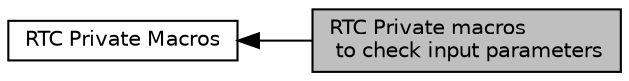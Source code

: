 digraph "RTC Private macros to check input parameters"
{
  edge [fontname="Helvetica",fontsize="10",labelfontname="Helvetica",labelfontsize="10"];
  node [fontname="Helvetica",fontsize="10",shape=record];
  rankdir=LR;
  Node1 [label="RTC Private Macros",height=0.2,width=0.4,color="black", fillcolor="white", style="filled",URL="$group___r_t_c___private___macros.html"];
  Node0 [label="RTC Private macros\l to check input parameters",height=0.2,width=0.4,color="black", fillcolor="grey75", style="filled", fontcolor="black"];
  Node1->Node0 [shape=plaintext, dir="back", style="solid"];
}
